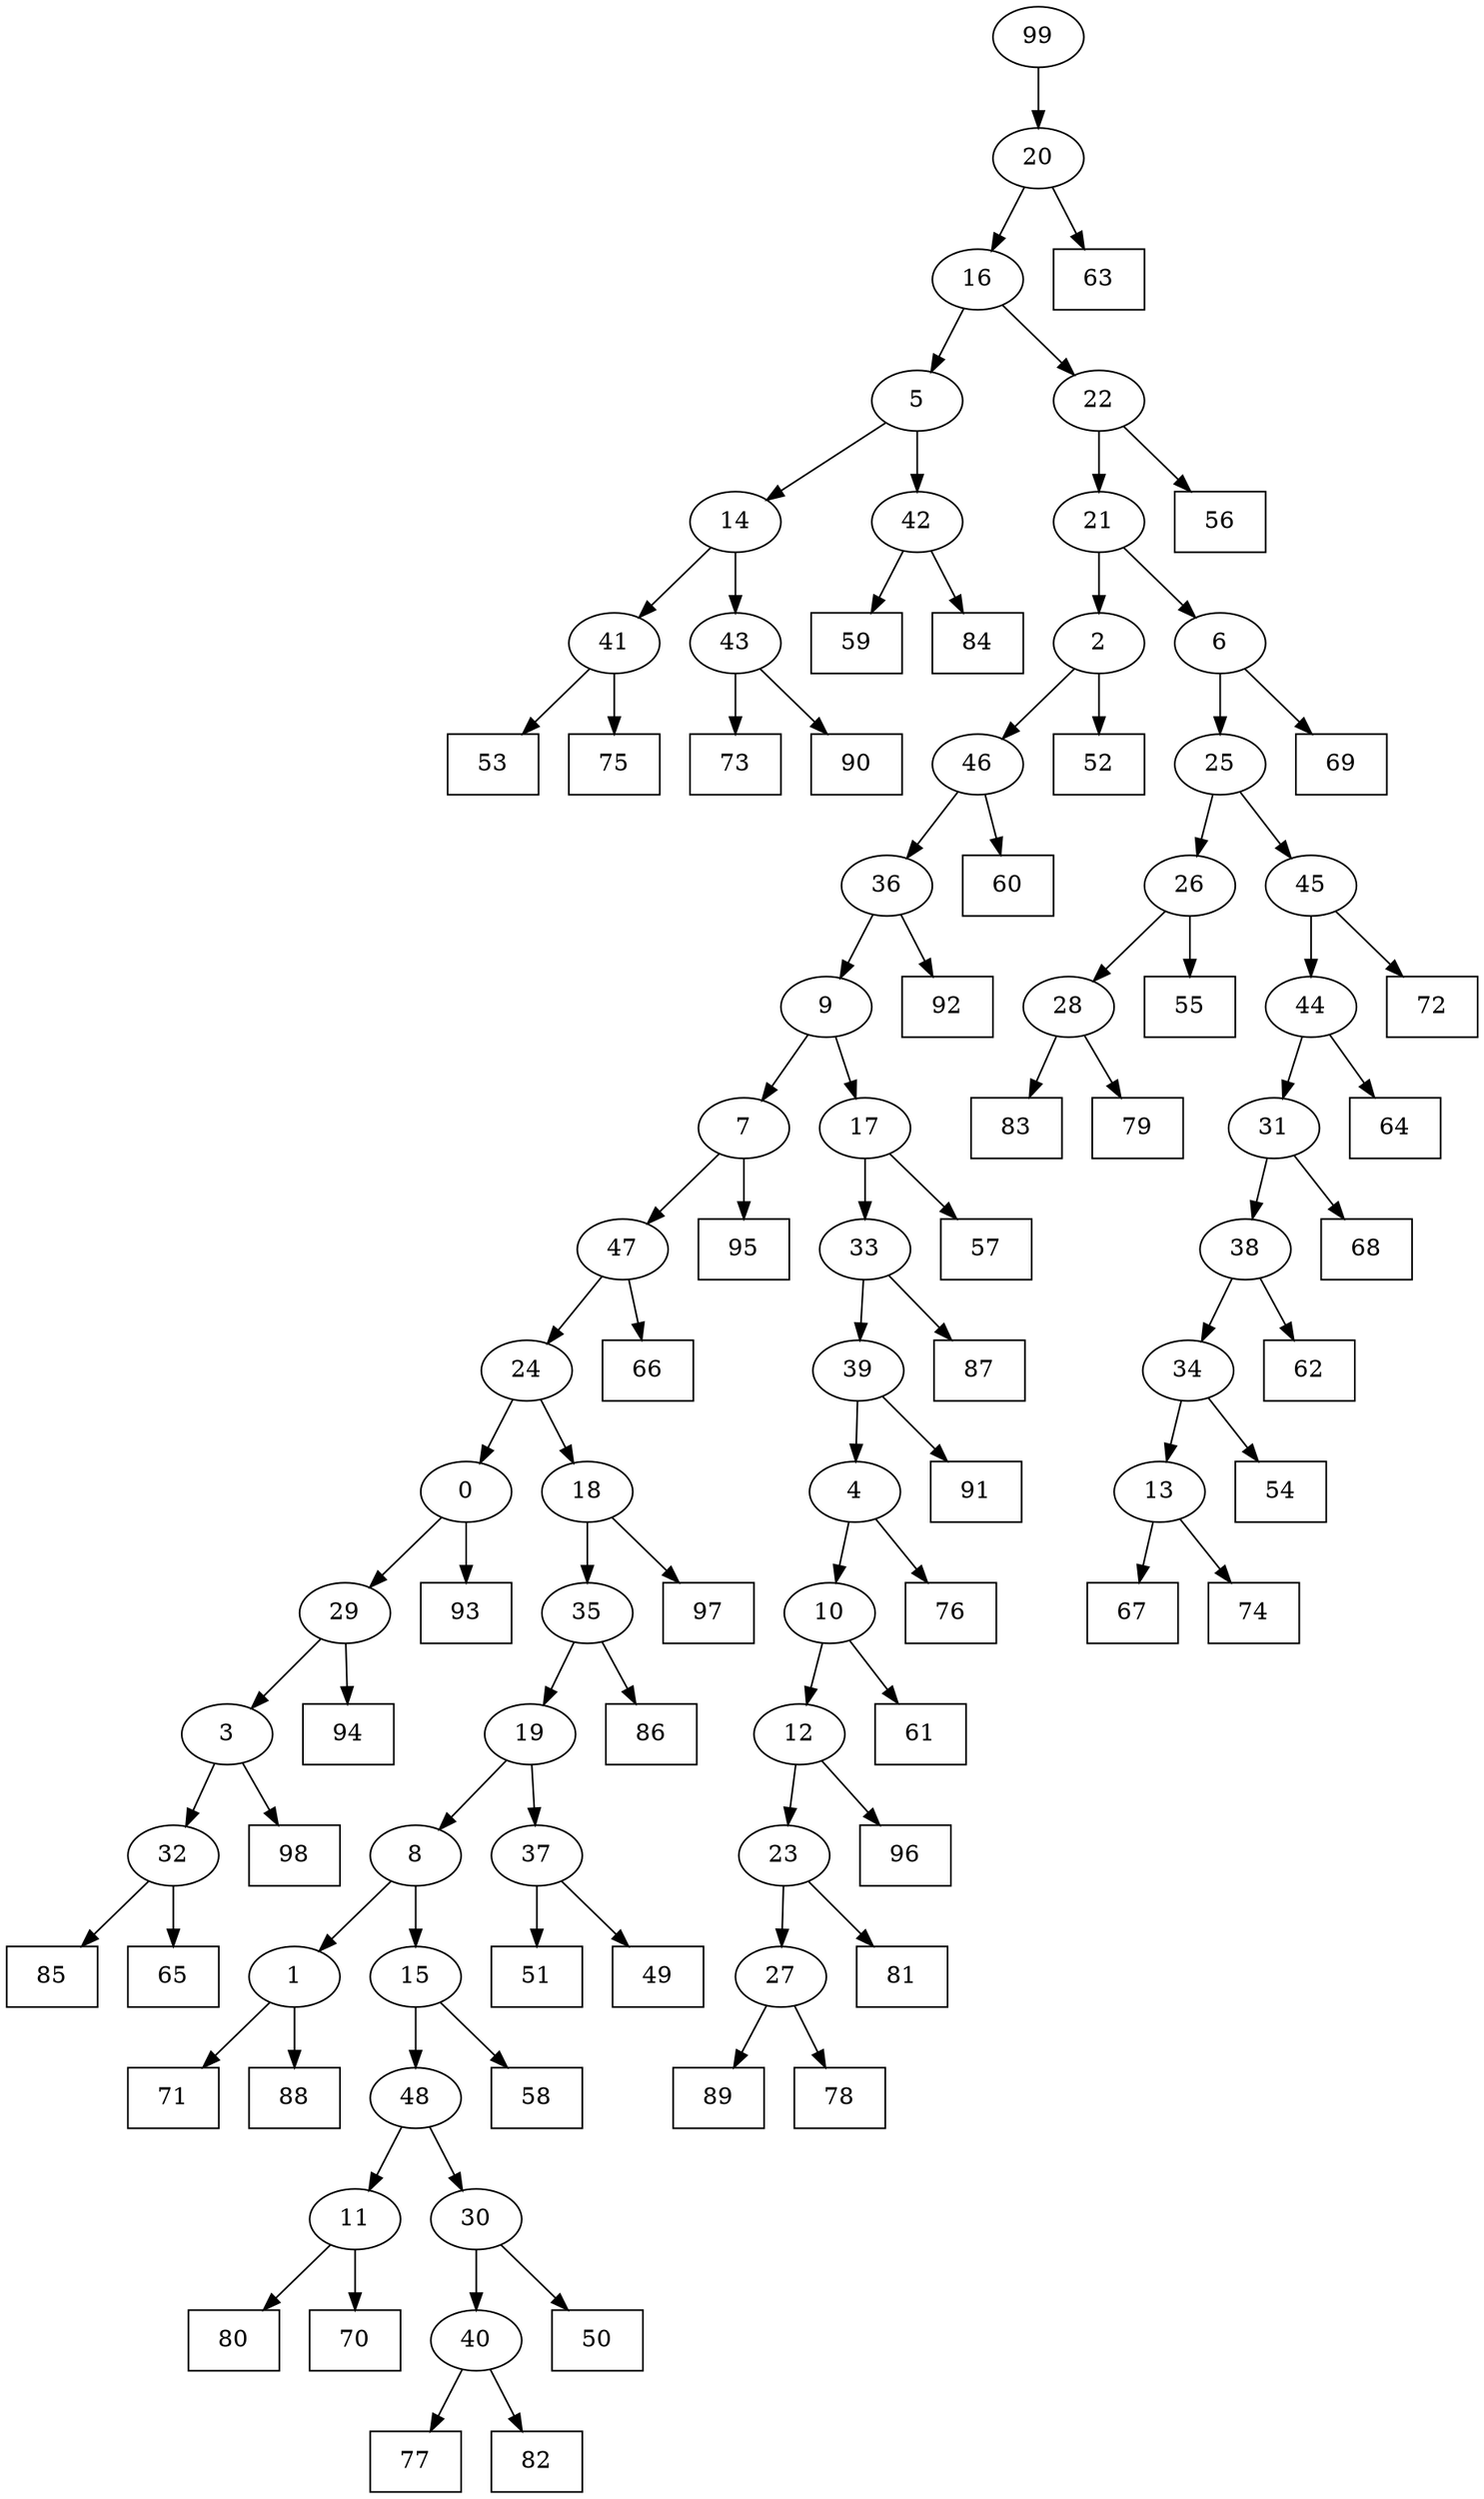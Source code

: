 digraph G {
0[label="0"];
1[label="1"];
2[label="2"];
3[label="3"];
4[label="4"];
5[label="5"];
6[label="6"];
7[label="7"];
8[label="8"];
9[label="9"];
10[label="10"];
11[label="11"];
12[label="12"];
13[label="13"];
14[label="14"];
15[label="15"];
16[label="16"];
17[label="17"];
18[label="18"];
19[label="19"];
20[label="20"];
21[label="21"];
22[label="22"];
23[label="23"];
24[label="24"];
25[label="25"];
26[label="26"];
27[label="27"];
28[label="28"];
29[label="29"];
30[label="30"];
31[label="31"];
32[label="32"];
33[label="33"];
34[label="34"];
35[label="35"];
36[label="36"];
37[label="37"];
38[label="38"];
39[label="39"];
40[label="40"];
41[label="41"];
42[label="42"];
43[label="43"];
44[label="44"];
45[label="45"];
46[label="46"];
47[label="47"];
48[label="48"];
49[shape=box,label="77"];
50[shape=box,label="91"];
51[shape=box,label="64"];
52[shape=box,label="59"];
53[shape=box,label="53"];
54[shape=box,label="56"];
55[shape=box,label="52"];
56[shape=box,label="85"];
57[shape=box,label="92"];
58[shape=box,label="51"];
59[shape=box,label="81"];
60[shape=box,label="69"];
61[shape=box,label="96"];
62[shape=box,label="94"];
63[shape=box,label="87"];
64[shape=box,label="89"];
65[shape=box,label="80"];
66[shape=box,label="93"];
67[shape=box,label="71"];
68[shape=box,label="67"];
69[shape=box,label="78"];
70[shape=box,label="61"];
71[shape=box,label="88"];
72[shape=box,label="72"];
73[shape=box,label="75"];
74[shape=box,label="50"];
75[shape=box,label="68"];
76[shape=box,label="55"];
77[shape=box,label="58"];
78[shape=box,label="83"];
79[shape=box,label="65"];
80[shape=box,label="86"];
81[shape=box,label="63"];
82[shape=box,label="97"];
83[shape=box,label="57"];
84[shape=box,label="70"];
85[shape=box,label="54"];
86[shape=box,label="84"];
87[shape=box,label="73"];
88[shape=box,label="66"];
89[shape=box,label="60"];
90[shape=box,label="90"];
91[shape=box,label="98"];
92[shape=box,label="79"];
93[shape=box,label="62"];
94[shape=box,label="49"];
95[shape=box,label="74"];
96[shape=box,label="95"];
97[shape=box,label="82"];
98[shape=box,label="76"];
99[label="99"];
43->87 ;
9->7 ;
22->54 ;
29->3 ;
31->75 ;
17->33 ;
44->51 ;
6->25 ;
47->88 ;
11->84 ;
6->60 ;
31->38 ;
32->56 ;
4->98 ;
27->64 ;
28->78 ;
40->97 ;
46->89 ;
0->66 ;
46->36 ;
36->9 ;
43->90 ;
33->39 ;
39->50 ;
24->0 ;
2->55 ;
16->22 ;
22->21 ;
33->63 ;
32->79 ;
3->32 ;
41->73 ;
12->23 ;
99->20 ;
18->82 ;
24->18 ;
15->48 ;
10->12 ;
38->93 ;
5->42 ;
42->86 ;
39->4 ;
14->43 ;
36->57 ;
14->41 ;
13->95 ;
15->77 ;
38->34 ;
34->85 ;
8->15 ;
37->94 ;
9->17 ;
17->83 ;
12->61 ;
45->44 ;
44->31 ;
23->59 ;
25->26 ;
26->76 ;
20->81 ;
11->65 ;
3->91 ;
2->46 ;
21->6 ;
1->71 ;
0->29 ;
29->62 ;
19->37 ;
7->96 ;
4->10 ;
10->70 ;
48->11 ;
48->30 ;
30->74 ;
42->52 ;
18->35 ;
35->80 ;
41->53 ;
23->27 ;
27->69 ;
45->72 ;
7->47 ;
47->24 ;
20->16 ;
8->1 ;
1->67 ;
37->58 ;
34->13 ;
13->68 ;
35->19 ;
30->40 ;
40->49 ;
25->45 ;
21->2 ;
26->28 ;
28->92 ;
19->8 ;
16->5 ;
5->14 ;
}
